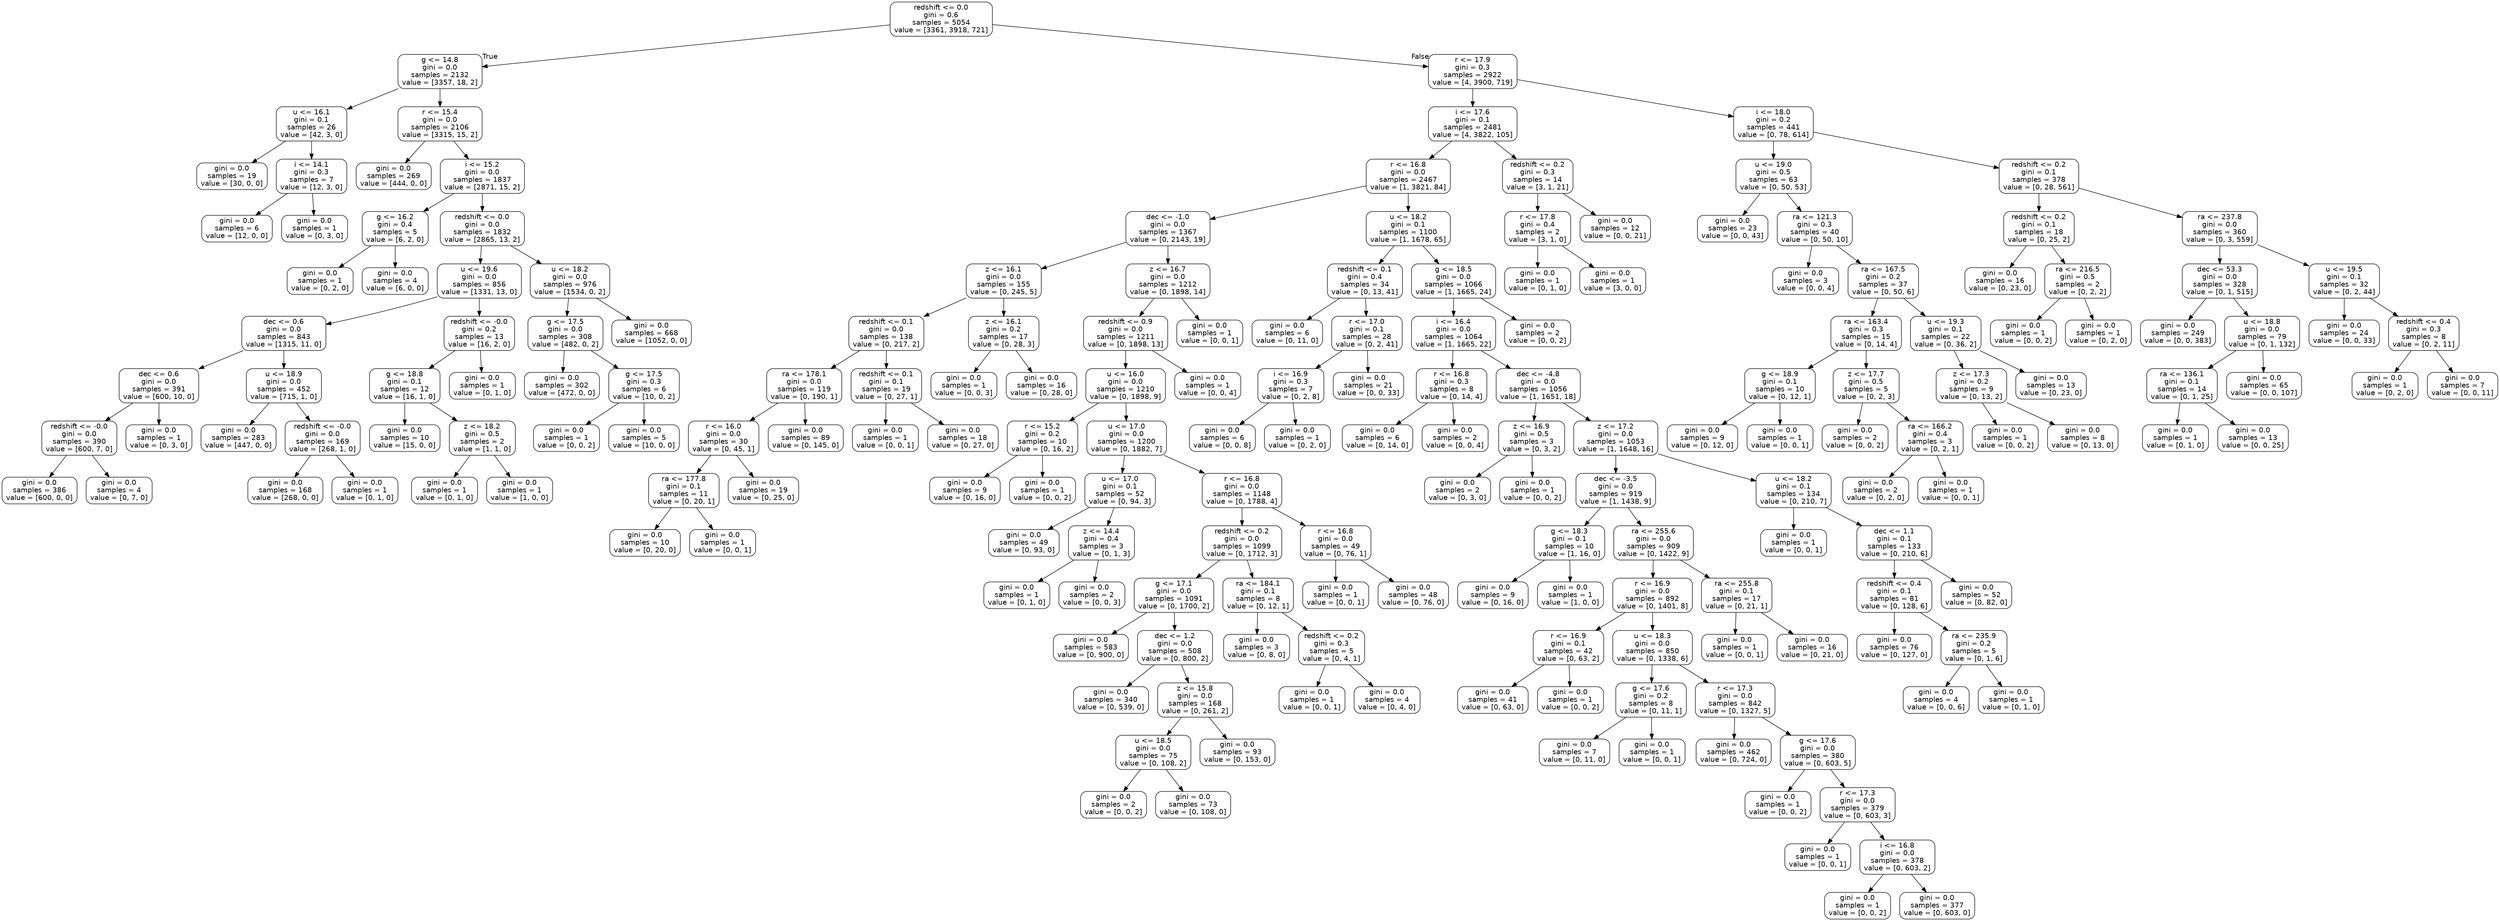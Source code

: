 digraph Tree {
node [shape=box, style="rounded", color="black", fontname=helvetica] ;
edge [fontname=helvetica] ;
0 [label="redshift <= 0.0\ngini = 0.6\nsamples = 5054\nvalue = [3361, 3918, 721]"] ;
1 [label="g <= 14.8\ngini = 0.0\nsamples = 2132\nvalue = [3357, 18, 2]"] ;
0 -> 1 [labeldistance=2.5, labelangle=45, headlabel="True"] ;
2 [label="u <= 16.1\ngini = 0.1\nsamples = 26\nvalue = [42, 3, 0]"] ;
1 -> 2 ;
3 [label="gini = 0.0\nsamples = 19\nvalue = [30, 0, 0]"] ;
2 -> 3 ;
4 [label="i <= 14.1\ngini = 0.3\nsamples = 7\nvalue = [12, 3, 0]"] ;
2 -> 4 ;
5 [label="gini = 0.0\nsamples = 6\nvalue = [12, 0, 0]"] ;
4 -> 5 ;
6 [label="gini = 0.0\nsamples = 1\nvalue = [0, 3, 0]"] ;
4 -> 6 ;
7 [label="r <= 15.4\ngini = 0.0\nsamples = 2106\nvalue = [3315, 15, 2]"] ;
1 -> 7 ;
8 [label="gini = 0.0\nsamples = 269\nvalue = [444, 0, 0]"] ;
7 -> 8 ;
9 [label="i <= 15.2\ngini = 0.0\nsamples = 1837\nvalue = [2871, 15, 2]"] ;
7 -> 9 ;
10 [label="g <= 16.2\ngini = 0.4\nsamples = 5\nvalue = [6, 2, 0]"] ;
9 -> 10 ;
11 [label="gini = 0.0\nsamples = 1\nvalue = [0, 2, 0]"] ;
10 -> 11 ;
12 [label="gini = 0.0\nsamples = 4\nvalue = [6, 0, 0]"] ;
10 -> 12 ;
13 [label="redshift <= 0.0\ngini = 0.0\nsamples = 1832\nvalue = [2865, 13, 2]"] ;
9 -> 13 ;
14 [label="u <= 19.6\ngini = 0.0\nsamples = 856\nvalue = [1331, 13, 0]"] ;
13 -> 14 ;
15 [label="dec <= 0.6\ngini = 0.0\nsamples = 843\nvalue = [1315, 11, 0]"] ;
14 -> 15 ;
16 [label="dec <= 0.6\ngini = 0.0\nsamples = 391\nvalue = [600, 10, 0]"] ;
15 -> 16 ;
17 [label="redshift <= -0.0\ngini = 0.0\nsamples = 390\nvalue = [600, 7, 0]"] ;
16 -> 17 ;
18 [label="gini = 0.0\nsamples = 386\nvalue = [600, 0, 0]"] ;
17 -> 18 ;
19 [label="gini = 0.0\nsamples = 4\nvalue = [0, 7, 0]"] ;
17 -> 19 ;
20 [label="gini = 0.0\nsamples = 1\nvalue = [0, 3, 0]"] ;
16 -> 20 ;
21 [label="u <= 18.9\ngini = 0.0\nsamples = 452\nvalue = [715, 1, 0]"] ;
15 -> 21 ;
22 [label="gini = 0.0\nsamples = 283\nvalue = [447, 0, 0]"] ;
21 -> 22 ;
23 [label="redshift <= -0.0\ngini = 0.0\nsamples = 169\nvalue = [268, 1, 0]"] ;
21 -> 23 ;
24 [label="gini = 0.0\nsamples = 168\nvalue = [268, 0, 0]"] ;
23 -> 24 ;
25 [label="gini = 0.0\nsamples = 1\nvalue = [0, 1, 0]"] ;
23 -> 25 ;
26 [label="redshift <= -0.0\ngini = 0.2\nsamples = 13\nvalue = [16, 2, 0]"] ;
14 -> 26 ;
27 [label="g <= 18.8\ngini = 0.1\nsamples = 12\nvalue = [16, 1, 0]"] ;
26 -> 27 ;
28 [label="gini = 0.0\nsamples = 10\nvalue = [15, 0, 0]"] ;
27 -> 28 ;
29 [label="z <= 18.2\ngini = 0.5\nsamples = 2\nvalue = [1, 1, 0]"] ;
27 -> 29 ;
30 [label="gini = 0.0\nsamples = 1\nvalue = [0, 1, 0]"] ;
29 -> 30 ;
31 [label="gini = 0.0\nsamples = 1\nvalue = [1, 0, 0]"] ;
29 -> 31 ;
32 [label="gini = 0.0\nsamples = 1\nvalue = [0, 1, 0]"] ;
26 -> 32 ;
33 [label="u <= 18.2\ngini = 0.0\nsamples = 976\nvalue = [1534, 0, 2]"] ;
13 -> 33 ;
34 [label="g <= 17.5\ngini = 0.0\nsamples = 308\nvalue = [482, 0, 2]"] ;
33 -> 34 ;
35 [label="gini = 0.0\nsamples = 302\nvalue = [472, 0, 0]"] ;
34 -> 35 ;
36 [label="g <= 17.5\ngini = 0.3\nsamples = 6\nvalue = [10, 0, 2]"] ;
34 -> 36 ;
37 [label="gini = 0.0\nsamples = 1\nvalue = [0, 0, 2]"] ;
36 -> 37 ;
38 [label="gini = 0.0\nsamples = 5\nvalue = [10, 0, 0]"] ;
36 -> 38 ;
39 [label="gini = 0.0\nsamples = 668\nvalue = [1052, 0, 0]"] ;
33 -> 39 ;
40 [label="r <= 17.9\ngini = 0.3\nsamples = 2922\nvalue = [4, 3900, 719]"] ;
0 -> 40 [labeldistance=2.5, labelangle=-45, headlabel="False"] ;
41 [label="i <= 17.6\ngini = 0.1\nsamples = 2481\nvalue = [4, 3822, 105]"] ;
40 -> 41 ;
42 [label="r <= 16.8\ngini = 0.0\nsamples = 2467\nvalue = [1, 3821, 84]"] ;
41 -> 42 ;
43 [label="dec <= -1.0\ngini = 0.0\nsamples = 1367\nvalue = [0, 2143, 19]"] ;
42 -> 43 ;
44 [label="z <= 16.1\ngini = 0.0\nsamples = 155\nvalue = [0, 245, 5]"] ;
43 -> 44 ;
45 [label="redshift <= 0.1\ngini = 0.0\nsamples = 138\nvalue = [0, 217, 2]"] ;
44 -> 45 ;
46 [label="ra <= 178.1\ngini = 0.0\nsamples = 119\nvalue = [0, 190, 1]"] ;
45 -> 46 ;
47 [label="r <= 16.0\ngini = 0.0\nsamples = 30\nvalue = [0, 45, 1]"] ;
46 -> 47 ;
48 [label="ra <= 177.8\ngini = 0.1\nsamples = 11\nvalue = [0, 20, 1]"] ;
47 -> 48 ;
49 [label="gini = 0.0\nsamples = 10\nvalue = [0, 20, 0]"] ;
48 -> 49 ;
50 [label="gini = 0.0\nsamples = 1\nvalue = [0, 0, 1]"] ;
48 -> 50 ;
51 [label="gini = 0.0\nsamples = 19\nvalue = [0, 25, 0]"] ;
47 -> 51 ;
52 [label="gini = 0.0\nsamples = 89\nvalue = [0, 145, 0]"] ;
46 -> 52 ;
53 [label="redshift <= 0.1\ngini = 0.1\nsamples = 19\nvalue = [0, 27, 1]"] ;
45 -> 53 ;
54 [label="gini = 0.0\nsamples = 1\nvalue = [0, 0, 1]"] ;
53 -> 54 ;
55 [label="gini = 0.0\nsamples = 18\nvalue = [0, 27, 0]"] ;
53 -> 55 ;
56 [label="z <= 16.1\ngini = 0.2\nsamples = 17\nvalue = [0, 28, 3]"] ;
44 -> 56 ;
57 [label="gini = 0.0\nsamples = 1\nvalue = [0, 0, 3]"] ;
56 -> 57 ;
58 [label="gini = 0.0\nsamples = 16\nvalue = [0, 28, 0]"] ;
56 -> 58 ;
59 [label="z <= 16.7\ngini = 0.0\nsamples = 1212\nvalue = [0, 1898, 14]"] ;
43 -> 59 ;
60 [label="redshift <= 0.9\ngini = 0.0\nsamples = 1211\nvalue = [0, 1898, 13]"] ;
59 -> 60 ;
61 [label="u <= 16.0\ngini = 0.0\nsamples = 1210\nvalue = [0, 1898, 9]"] ;
60 -> 61 ;
62 [label="r <= 15.2\ngini = 0.2\nsamples = 10\nvalue = [0, 16, 2]"] ;
61 -> 62 ;
63 [label="gini = 0.0\nsamples = 9\nvalue = [0, 16, 0]"] ;
62 -> 63 ;
64 [label="gini = 0.0\nsamples = 1\nvalue = [0, 0, 2]"] ;
62 -> 64 ;
65 [label="u <= 17.0\ngini = 0.0\nsamples = 1200\nvalue = [0, 1882, 7]"] ;
61 -> 65 ;
66 [label="u <= 17.0\ngini = 0.1\nsamples = 52\nvalue = [0, 94, 3]"] ;
65 -> 66 ;
67 [label="gini = 0.0\nsamples = 49\nvalue = [0, 93, 0]"] ;
66 -> 67 ;
68 [label="z <= 14.4\ngini = 0.4\nsamples = 3\nvalue = [0, 1, 3]"] ;
66 -> 68 ;
69 [label="gini = 0.0\nsamples = 1\nvalue = [0, 1, 0]"] ;
68 -> 69 ;
70 [label="gini = 0.0\nsamples = 2\nvalue = [0, 0, 3]"] ;
68 -> 70 ;
71 [label="r <= 16.8\ngini = 0.0\nsamples = 1148\nvalue = [0, 1788, 4]"] ;
65 -> 71 ;
72 [label="redshift <= 0.2\ngini = 0.0\nsamples = 1099\nvalue = [0, 1712, 3]"] ;
71 -> 72 ;
73 [label="g <= 17.1\ngini = 0.0\nsamples = 1091\nvalue = [0, 1700, 2]"] ;
72 -> 73 ;
74 [label="gini = 0.0\nsamples = 583\nvalue = [0, 900, 0]"] ;
73 -> 74 ;
75 [label="dec <= 1.2\ngini = 0.0\nsamples = 508\nvalue = [0, 800, 2]"] ;
73 -> 75 ;
76 [label="gini = 0.0\nsamples = 340\nvalue = [0, 539, 0]"] ;
75 -> 76 ;
77 [label="z <= 15.8\ngini = 0.0\nsamples = 168\nvalue = [0, 261, 2]"] ;
75 -> 77 ;
78 [label="u <= 18.5\ngini = 0.0\nsamples = 75\nvalue = [0, 108, 2]"] ;
77 -> 78 ;
79 [label="gini = 0.0\nsamples = 2\nvalue = [0, 0, 2]"] ;
78 -> 79 ;
80 [label="gini = 0.0\nsamples = 73\nvalue = [0, 108, 0]"] ;
78 -> 80 ;
81 [label="gini = 0.0\nsamples = 93\nvalue = [0, 153, 0]"] ;
77 -> 81 ;
82 [label="ra <= 184.1\ngini = 0.1\nsamples = 8\nvalue = [0, 12, 1]"] ;
72 -> 82 ;
83 [label="gini = 0.0\nsamples = 3\nvalue = [0, 8, 0]"] ;
82 -> 83 ;
84 [label="redshift <= 0.2\ngini = 0.3\nsamples = 5\nvalue = [0, 4, 1]"] ;
82 -> 84 ;
85 [label="gini = 0.0\nsamples = 1\nvalue = [0, 0, 1]"] ;
84 -> 85 ;
86 [label="gini = 0.0\nsamples = 4\nvalue = [0, 4, 0]"] ;
84 -> 86 ;
87 [label="r <= 16.8\ngini = 0.0\nsamples = 49\nvalue = [0, 76, 1]"] ;
71 -> 87 ;
88 [label="gini = 0.0\nsamples = 1\nvalue = [0, 0, 1]"] ;
87 -> 88 ;
89 [label="gini = 0.0\nsamples = 48\nvalue = [0, 76, 0]"] ;
87 -> 89 ;
90 [label="gini = 0.0\nsamples = 1\nvalue = [0, 0, 4]"] ;
60 -> 90 ;
91 [label="gini = 0.0\nsamples = 1\nvalue = [0, 0, 1]"] ;
59 -> 91 ;
92 [label="u <= 18.2\ngini = 0.1\nsamples = 1100\nvalue = [1, 1678, 65]"] ;
42 -> 92 ;
93 [label="redshift <= 0.1\ngini = 0.4\nsamples = 34\nvalue = [0, 13, 41]"] ;
92 -> 93 ;
94 [label="gini = 0.0\nsamples = 6\nvalue = [0, 11, 0]"] ;
93 -> 94 ;
95 [label="r <= 17.0\ngini = 0.1\nsamples = 28\nvalue = [0, 2, 41]"] ;
93 -> 95 ;
96 [label="i <= 16.9\ngini = 0.3\nsamples = 7\nvalue = [0, 2, 8]"] ;
95 -> 96 ;
97 [label="gini = 0.0\nsamples = 6\nvalue = [0, 0, 8]"] ;
96 -> 97 ;
98 [label="gini = 0.0\nsamples = 1\nvalue = [0, 2, 0]"] ;
96 -> 98 ;
99 [label="gini = 0.0\nsamples = 21\nvalue = [0, 0, 33]"] ;
95 -> 99 ;
100 [label="g <= 18.5\ngini = 0.0\nsamples = 1066\nvalue = [1, 1665, 24]"] ;
92 -> 100 ;
101 [label="i <= 16.4\ngini = 0.0\nsamples = 1064\nvalue = [1, 1665, 22]"] ;
100 -> 101 ;
102 [label="r <= 16.8\ngini = 0.3\nsamples = 8\nvalue = [0, 14, 4]"] ;
101 -> 102 ;
103 [label="gini = 0.0\nsamples = 6\nvalue = [0, 14, 0]"] ;
102 -> 103 ;
104 [label="gini = 0.0\nsamples = 2\nvalue = [0, 0, 4]"] ;
102 -> 104 ;
105 [label="dec <= -4.8\ngini = 0.0\nsamples = 1056\nvalue = [1, 1651, 18]"] ;
101 -> 105 ;
106 [label="z <= 16.9\ngini = 0.5\nsamples = 3\nvalue = [0, 3, 2]"] ;
105 -> 106 ;
107 [label="gini = 0.0\nsamples = 2\nvalue = [0, 3, 0]"] ;
106 -> 107 ;
108 [label="gini = 0.0\nsamples = 1\nvalue = [0, 0, 2]"] ;
106 -> 108 ;
109 [label="z <= 17.2\ngini = 0.0\nsamples = 1053\nvalue = [1, 1648, 16]"] ;
105 -> 109 ;
110 [label="dec <= -3.5\ngini = 0.0\nsamples = 919\nvalue = [1, 1438, 9]"] ;
109 -> 110 ;
111 [label="g <= 18.3\ngini = 0.1\nsamples = 10\nvalue = [1, 16, 0]"] ;
110 -> 111 ;
112 [label="gini = 0.0\nsamples = 9\nvalue = [0, 16, 0]"] ;
111 -> 112 ;
113 [label="gini = 0.0\nsamples = 1\nvalue = [1, 0, 0]"] ;
111 -> 113 ;
114 [label="ra <= 255.6\ngini = 0.0\nsamples = 909\nvalue = [0, 1422, 9]"] ;
110 -> 114 ;
115 [label="r <= 16.9\ngini = 0.0\nsamples = 892\nvalue = [0, 1401, 8]"] ;
114 -> 115 ;
116 [label="r <= 16.9\ngini = 0.1\nsamples = 42\nvalue = [0, 63, 2]"] ;
115 -> 116 ;
117 [label="gini = 0.0\nsamples = 41\nvalue = [0, 63, 0]"] ;
116 -> 117 ;
118 [label="gini = 0.0\nsamples = 1\nvalue = [0, 0, 2]"] ;
116 -> 118 ;
119 [label="u <= 18.3\ngini = 0.0\nsamples = 850\nvalue = [0, 1338, 6]"] ;
115 -> 119 ;
120 [label="g <= 17.6\ngini = 0.2\nsamples = 8\nvalue = [0, 11, 1]"] ;
119 -> 120 ;
121 [label="gini = 0.0\nsamples = 7\nvalue = [0, 11, 0]"] ;
120 -> 121 ;
122 [label="gini = 0.0\nsamples = 1\nvalue = [0, 0, 1]"] ;
120 -> 122 ;
123 [label="r <= 17.3\ngini = 0.0\nsamples = 842\nvalue = [0, 1327, 5]"] ;
119 -> 123 ;
124 [label="gini = 0.0\nsamples = 462\nvalue = [0, 724, 0]"] ;
123 -> 124 ;
125 [label="g <= 17.6\ngini = 0.0\nsamples = 380\nvalue = [0, 603, 5]"] ;
123 -> 125 ;
126 [label="gini = 0.0\nsamples = 1\nvalue = [0, 0, 2]"] ;
125 -> 126 ;
127 [label="r <= 17.3\ngini = 0.0\nsamples = 379\nvalue = [0, 603, 3]"] ;
125 -> 127 ;
128 [label="gini = 0.0\nsamples = 1\nvalue = [0, 0, 1]"] ;
127 -> 128 ;
129 [label="i <= 16.8\ngini = 0.0\nsamples = 378\nvalue = [0, 603, 2]"] ;
127 -> 129 ;
130 [label="gini = 0.0\nsamples = 1\nvalue = [0, 0, 2]"] ;
129 -> 130 ;
131 [label="gini = 0.0\nsamples = 377\nvalue = [0, 603, 0]"] ;
129 -> 131 ;
132 [label="ra <= 255.8\ngini = 0.1\nsamples = 17\nvalue = [0, 21, 1]"] ;
114 -> 132 ;
133 [label="gini = 0.0\nsamples = 1\nvalue = [0, 0, 1]"] ;
132 -> 133 ;
134 [label="gini = 0.0\nsamples = 16\nvalue = [0, 21, 0]"] ;
132 -> 134 ;
135 [label="u <= 18.2\ngini = 0.1\nsamples = 134\nvalue = [0, 210, 7]"] ;
109 -> 135 ;
136 [label="gini = 0.0\nsamples = 1\nvalue = [0, 0, 1]"] ;
135 -> 136 ;
137 [label="dec <= 1.1\ngini = 0.1\nsamples = 133\nvalue = [0, 210, 6]"] ;
135 -> 137 ;
138 [label="redshift <= 0.4\ngini = 0.1\nsamples = 81\nvalue = [0, 128, 6]"] ;
137 -> 138 ;
139 [label="gini = 0.0\nsamples = 76\nvalue = [0, 127, 0]"] ;
138 -> 139 ;
140 [label="ra <= 235.9\ngini = 0.2\nsamples = 5\nvalue = [0, 1, 6]"] ;
138 -> 140 ;
141 [label="gini = 0.0\nsamples = 4\nvalue = [0, 0, 6]"] ;
140 -> 141 ;
142 [label="gini = 0.0\nsamples = 1\nvalue = [0, 1, 0]"] ;
140 -> 142 ;
143 [label="gini = 0.0\nsamples = 52\nvalue = [0, 82, 0]"] ;
137 -> 143 ;
144 [label="gini = 0.0\nsamples = 2\nvalue = [0, 0, 2]"] ;
100 -> 144 ;
145 [label="redshift <= 0.2\ngini = 0.3\nsamples = 14\nvalue = [3, 1, 21]"] ;
41 -> 145 ;
146 [label="r <= 17.8\ngini = 0.4\nsamples = 2\nvalue = [3, 1, 0]"] ;
145 -> 146 ;
147 [label="gini = 0.0\nsamples = 1\nvalue = [0, 1, 0]"] ;
146 -> 147 ;
148 [label="gini = 0.0\nsamples = 1\nvalue = [3, 0, 0]"] ;
146 -> 148 ;
149 [label="gini = 0.0\nsamples = 12\nvalue = [0, 0, 21]"] ;
145 -> 149 ;
150 [label="i <= 18.0\ngini = 0.2\nsamples = 441\nvalue = [0, 78, 614]"] ;
40 -> 150 ;
151 [label="u <= 19.0\ngini = 0.5\nsamples = 63\nvalue = [0, 50, 53]"] ;
150 -> 151 ;
152 [label="gini = 0.0\nsamples = 23\nvalue = [0, 0, 43]"] ;
151 -> 152 ;
153 [label="ra <= 121.3\ngini = 0.3\nsamples = 40\nvalue = [0, 50, 10]"] ;
151 -> 153 ;
154 [label="gini = 0.0\nsamples = 3\nvalue = [0, 0, 4]"] ;
153 -> 154 ;
155 [label="ra <= 167.5\ngini = 0.2\nsamples = 37\nvalue = [0, 50, 6]"] ;
153 -> 155 ;
156 [label="ra <= 163.4\ngini = 0.3\nsamples = 15\nvalue = [0, 14, 4]"] ;
155 -> 156 ;
157 [label="g <= 18.9\ngini = 0.1\nsamples = 10\nvalue = [0, 12, 1]"] ;
156 -> 157 ;
158 [label="gini = 0.0\nsamples = 9\nvalue = [0, 12, 0]"] ;
157 -> 158 ;
159 [label="gini = 0.0\nsamples = 1\nvalue = [0, 0, 1]"] ;
157 -> 159 ;
160 [label="z <= 17.7\ngini = 0.5\nsamples = 5\nvalue = [0, 2, 3]"] ;
156 -> 160 ;
161 [label="gini = 0.0\nsamples = 2\nvalue = [0, 0, 2]"] ;
160 -> 161 ;
162 [label="ra <= 166.2\ngini = 0.4\nsamples = 3\nvalue = [0, 2, 1]"] ;
160 -> 162 ;
163 [label="gini = 0.0\nsamples = 2\nvalue = [0, 2, 0]"] ;
162 -> 163 ;
164 [label="gini = 0.0\nsamples = 1\nvalue = [0, 0, 1]"] ;
162 -> 164 ;
165 [label="u <= 19.3\ngini = 0.1\nsamples = 22\nvalue = [0, 36, 2]"] ;
155 -> 165 ;
166 [label="z <= 17.3\ngini = 0.2\nsamples = 9\nvalue = [0, 13, 2]"] ;
165 -> 166 ;
167 [label="gini = 0.0\nsamples = 1\nvalue = [0, 0, 2]"] ;
166 -> 167 ;
168 [label="gini = 0.0\nsamples = 8\nvalue = [0, 13, 0]"] ;
166 -> 168 ;
169 [label="gini = 0.0\nsamples = 13\nvalue = [0, 23, 0]"] ;
165 -> 169 ;
170 [label="redshift <= 0.2\ngini = 0.1\nsamples = 378\nvalue = [0, 28, 561]"] ;
150 -> 170 ;
171 [label="redshift <= 0.2\ngini = 0.1\nsamples = 18\nvalue = [0, 25, 2]"] ;
170 -> 171 ;
172 [label="gini = 0.0\nsamples = 16\nvalue = [0, 23, 0]"] ;
171 -> 172 ;
173 [label="ra <= 216.5\ngini = 0.5\nsamples = 2\nvalue = [0, 2, 2]"] ;
171 -> 173 ;
174 [label="gini = 0.0\nsamples = 1\nvalue = [0, 0, 2]"] ;
173 -> 174 ;
175 [label="gini = 0.0\nsamples = 1\nvalue = [0, 2, 0]"] ;
173 -> 175 ;
176 [label="ra <= 237.8\ngini = 0.0\nsamples = 360\nvalue = [0, 3, 559]"] ;
170 -> 176 ;
177 [label="dec <= 53.3\ngini = 0.0\nsamples = 328\nvalue = [0, 1, 515]"] ;
176 -> 177 ;
178 [label="gini = 0.0\nsamples = 249\nvalue = [0, 0, 383]"] ;
177 -> 178 ;
179 [label="u <= 18.8\ngini = 0.0\nsamples = 79\nvalue = [0, 1, 132]"] ;
177 -> 179 ;
180 [label="ra <= 136.1\ngini = 0.1\nsamples = 14\nvalue = [0, 1, 25]"] ;
179 -> 180 ;
181 [label="gini = 0.0\nsamples = 1\nvalue = [0, 1, 0]"] ;
180 -> 181 ;
182 [label="gini = 0.0\nsamples = 13\nvalue = [0, 0, 25]"] ;
180 -> 182 ;
183 [label="gini = 0.0\nsamples = 65\nvalue = [0, 0, 107]"] ;
179 -> 183 ;
184 [label="u <= 19.5\ngini = 0.1\nsamples = 32\nvalue = [0, 2, 44]"] ;
176 -> 184 ;
185 [label="gini = 0.0\nsamples = 24\nvalue = [0, 0, 33]"] ;
184 -> 185 ;
186 [label="redshift <= 0.4\ngini = 0.3\nsamples = 8\nvalue = [0, 2, 11]"] ;
184 -> 186 ;
187 [label="gini = 0.0\nsamples = 1\nvalue = [0, 2, 0]"] ;
186 -> 187 ;
188 [label="gini = 0.0\nsamples = 7\nvalue = [0, 0, 11]"] ;
186 -> 188 ;
}